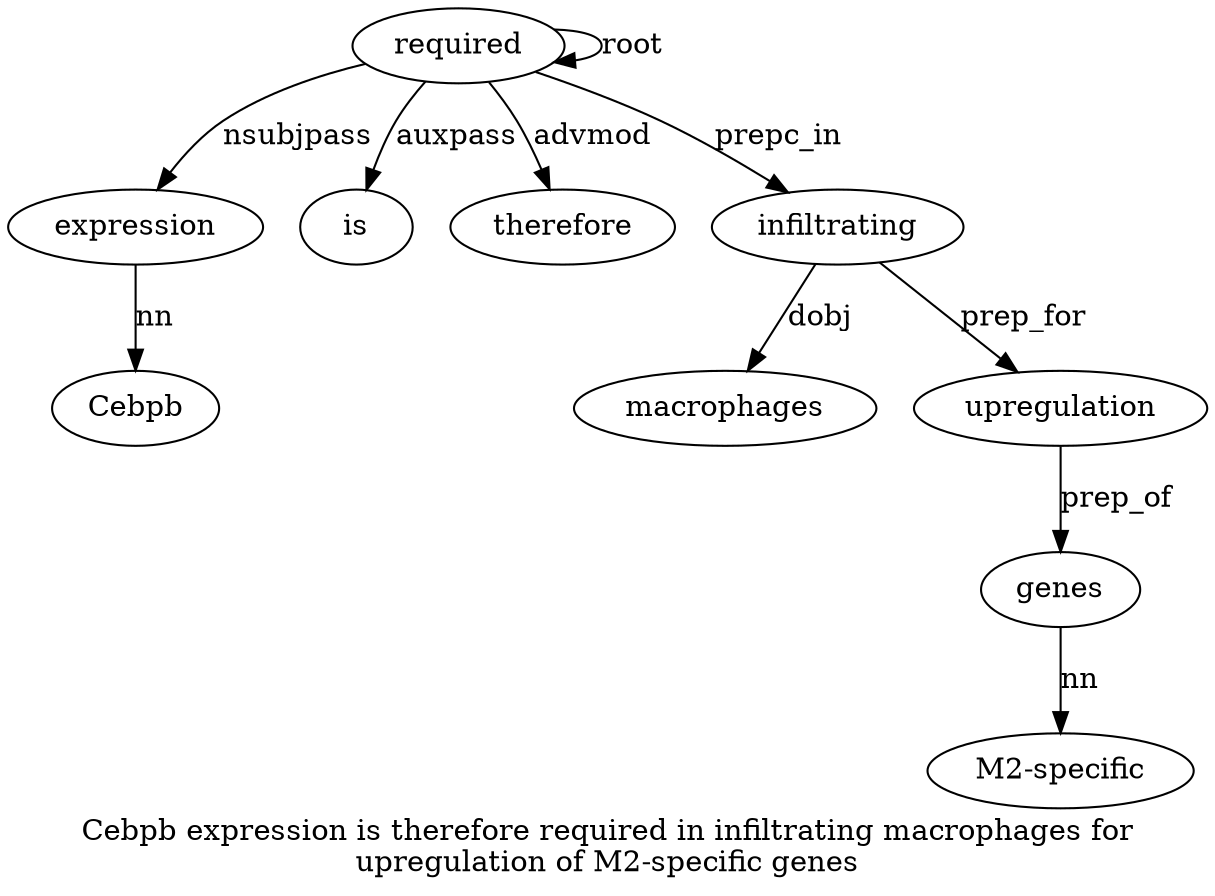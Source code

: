 digraph "Cebpb expression is therefore required in infiltrating macrophages for upregulation of M2-specific genes" {
label="Cebpb expression is therefore required in infiltrating macrophages for
upregulation of M2-specific genes";
expression2 [style=filled, fillcolor=white, label=expression];
Cebpb1 [style=filled, fillcolor=white, label=Cebpb];
expression2 -> Cebpb1  [label=nn];
required5 [style=filled, fillcolor=white, label=required];
required5 -> expression2  [label=nsubjpass];
is3 [style=filled, fillcolor=white, label=is];
required5 -> is3  [label=auxpass];
therefore4 [style=filled, fillcolor=white, label=therefore];
required5 -> therefore4  [label=advmod];
required5 -> required5  [label=root];
infiltrating7 [style=filled, fillcolor=white, label=infiltrating];
required5 -> infiltrating7  [label=prepc_in];
macrophages8 [style=filled, fillcolor=white, label=macrophages];
infiltrating7 -> macrophages8  [label=dobj];
upregulation10 [style=filled, fillcolor=white, label=upregulation];
infiltrating7 -> upregulation10  [label=prep_for];
genes13 [style=filled, fillcolor=white, label=genes];
"M2-specific1" [style=filled, fillcolor=white, label="M2-specific"];
genes13 -> "M2-specific1"  [label=nn];
upregulation10 -> genes13  [label=prep_of];
}
